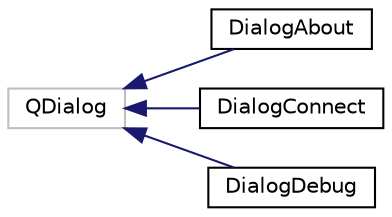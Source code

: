 digraph "Graphical Class Hierarchy"
{
 // LATEX_PDF_SIZE
  edge [fontname="Helvetica",fontsize="10",labelfontname="Helvetica",labelfontsize="10"];
  node [fontname="Helvetica",fontsize="10",shape=record];
  rankdir="LR";
  Node3 [label="QDialog",height=0.2,width=0.4,color="grey75", fillcolor="white", style="filled",tooltip=" "];
  Node3 -> Node0 [dir="back",color="midnightblue",fontsize="10",style="solid",fontname="Helvetica"];
  Node0 [label="DialogAbout",height=0.2,width=0.4,color="black", fillcolor="white", style="filled",URL="$class_dialog_about.html",tooltip=" "];
  Node3 -> Node5 [dir="back",color="midnightblue",fontsize="10",style="solid",fontname="Helvetica"];
  Node5 [label="DialogConnect",height=0.2,width=0.4,color="black", fillcolor="white", style="filled",URL="$class_dialog_connect.html",tooltip="Class to handle the connection dialog."];
  Node3 -> Node6 [dir="back",color="midnightblue",fontsize="10",style="solid",fontname="Helvetica"];
  Node6 [label="DialogDebug",height=0.2,width=0.4,color="black", fillcolor="white", style="filled",URL="$class_dialog_debug.html",tooltip="Send predefined snippets to the linescale."];
}
